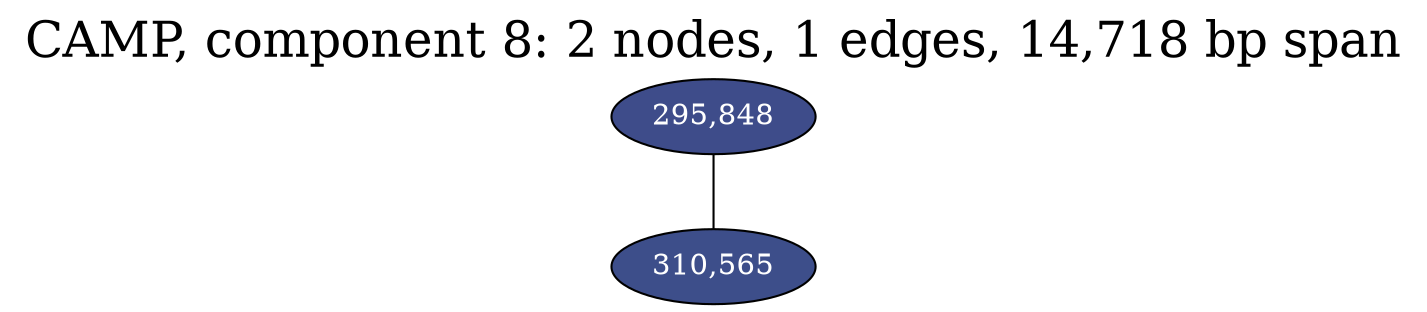 graph CAMP_cc8 {
	overlap="prism50";
	outputorder="edgesfirst";
	node [style="filled"];
	label="CAMP, component 8: 2 nodes, 1 edges, 14,718 bp span";
	labelloc="t";
	fontsize=24;
	"295,848" [fillcolor="#3e4c8a", fontcolor="#ffffff"];
	"310,565" [fillcolor="#3d4e8a", fontcolor="#ffffff"];
	"295,848" -- "310,565";
}